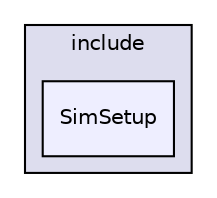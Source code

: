 digraph "/home/travis/build/AliceO2Group/AliceO2/Detectors/gconfig/include/SimSetup" {
  bgcolor=transparent;
  compound=true
  node [ fontsize="10", fontname="Helvetica"];
  edge [ labelfontsize="10", labelfontname="Helvetica"];
  subgraph clusterdir_b37385ac8c40ffd9e301f70e181b5ea7 {
    graph [ bgcolor="#ddddee", pencolor="black", label="include" fontname="Helvetica", fontsize="10", URL="dir_b37385ac8c40ffd9e301f70e181b5ea7.html"]
  dir_e8137674e62741744f3a0f3deea9df76 [shape=box, label="SimSetup", style="filled", fillcolor="#eeeeff", pencolor="black", URL="dir_e8137674e62741744f3a0f3deea9df76.html"];
  }
}

